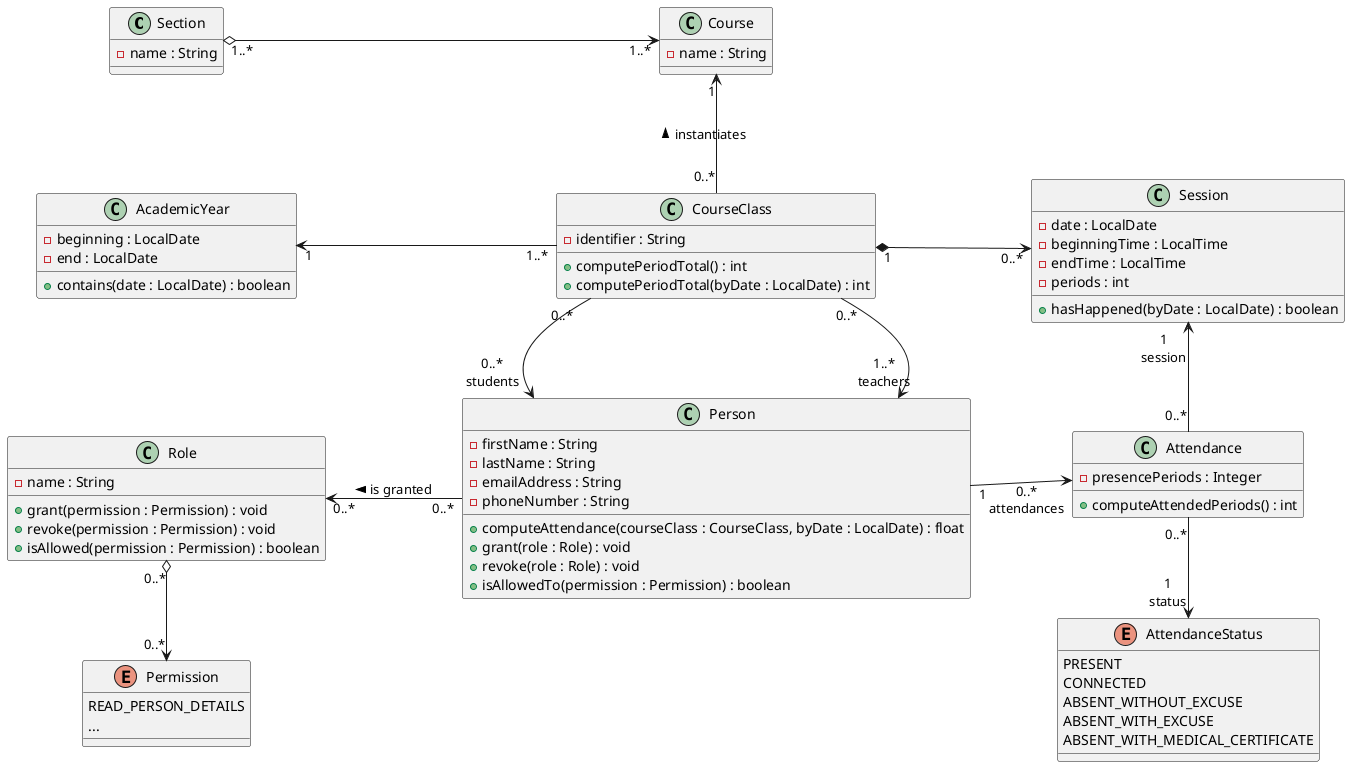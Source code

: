 @startuml conception_classes
left to right direction
skinparam nodesep 100

class Section {
  -name : String
}
class Course {
  -name : String
}
class AcademicYear {
  -beginning : LocalDate
  -end : LocalDate
  +contains(date : LocalDate) : boolean
}
enum Permission {
  READ_PERSON_DETAILS
  ...
}
class Role {
  -name : String
  +grant(permission : Permission) : void
  +revoke(permission : Permission) : void
  +isAllowed(permission : Permission) : boolean
}
class Person {
  -firstName : String
  -lastName : String
  -emailAddress : String
  -phoneNumber : String
  +computeAttendance(courseClass : CourseClass, byDate : LocalDate) : float
  +grant(role : Role) : void
  +revoke(role : Role) : void
  +isAllowedTo(permission : Permission) : boolean
}
class Session {
  -date : LocalDate
  -beginningTime : LocalTime
  -endTime : LocalTime
  -periods : int
  +hasHappened(byDate : LocalDate) : boolean
}
class Attendance {
  -presencePeriods : Integer
  +computeAttendedPeriods() : int
}
enum AttendanceStatus {
  PRESENT
  CONNECTED
  ABSENT_WITHOUT_EXCUSE
  ABSENT_WITH_EXCUSE
  ABSENT_WITH_MEDICAL_CERTIFICATE
}
class CourseClass {
  -identifier : String
  +computePeriodTotal() : int
  +computePeriodTotal(byDate : LocalDate) : int
}

Section "1..*" o--> "1..*" Course
Course "1" <- "0..*" CourseClass : instantiates <
AcademicYear "1" <-- "1..*" CourseClass
CourseClass "0..*" -> "1..*\nteachers" Person
CourseClass "0..*" -> "0..*\nstudents" Person
CourseClass "1" *--> "0..*" Session
Role "0..*" <-- "0..*" Person : is granted <
Role "0..*" o-> "0..*" Permission
Person "1" --> "0..*\nattendances" Attendance
Session "1\nsession" <- "0..*" Attendance
Attendance "0..*" -> "1\nstatus" AttendanceStatus
@enduml

